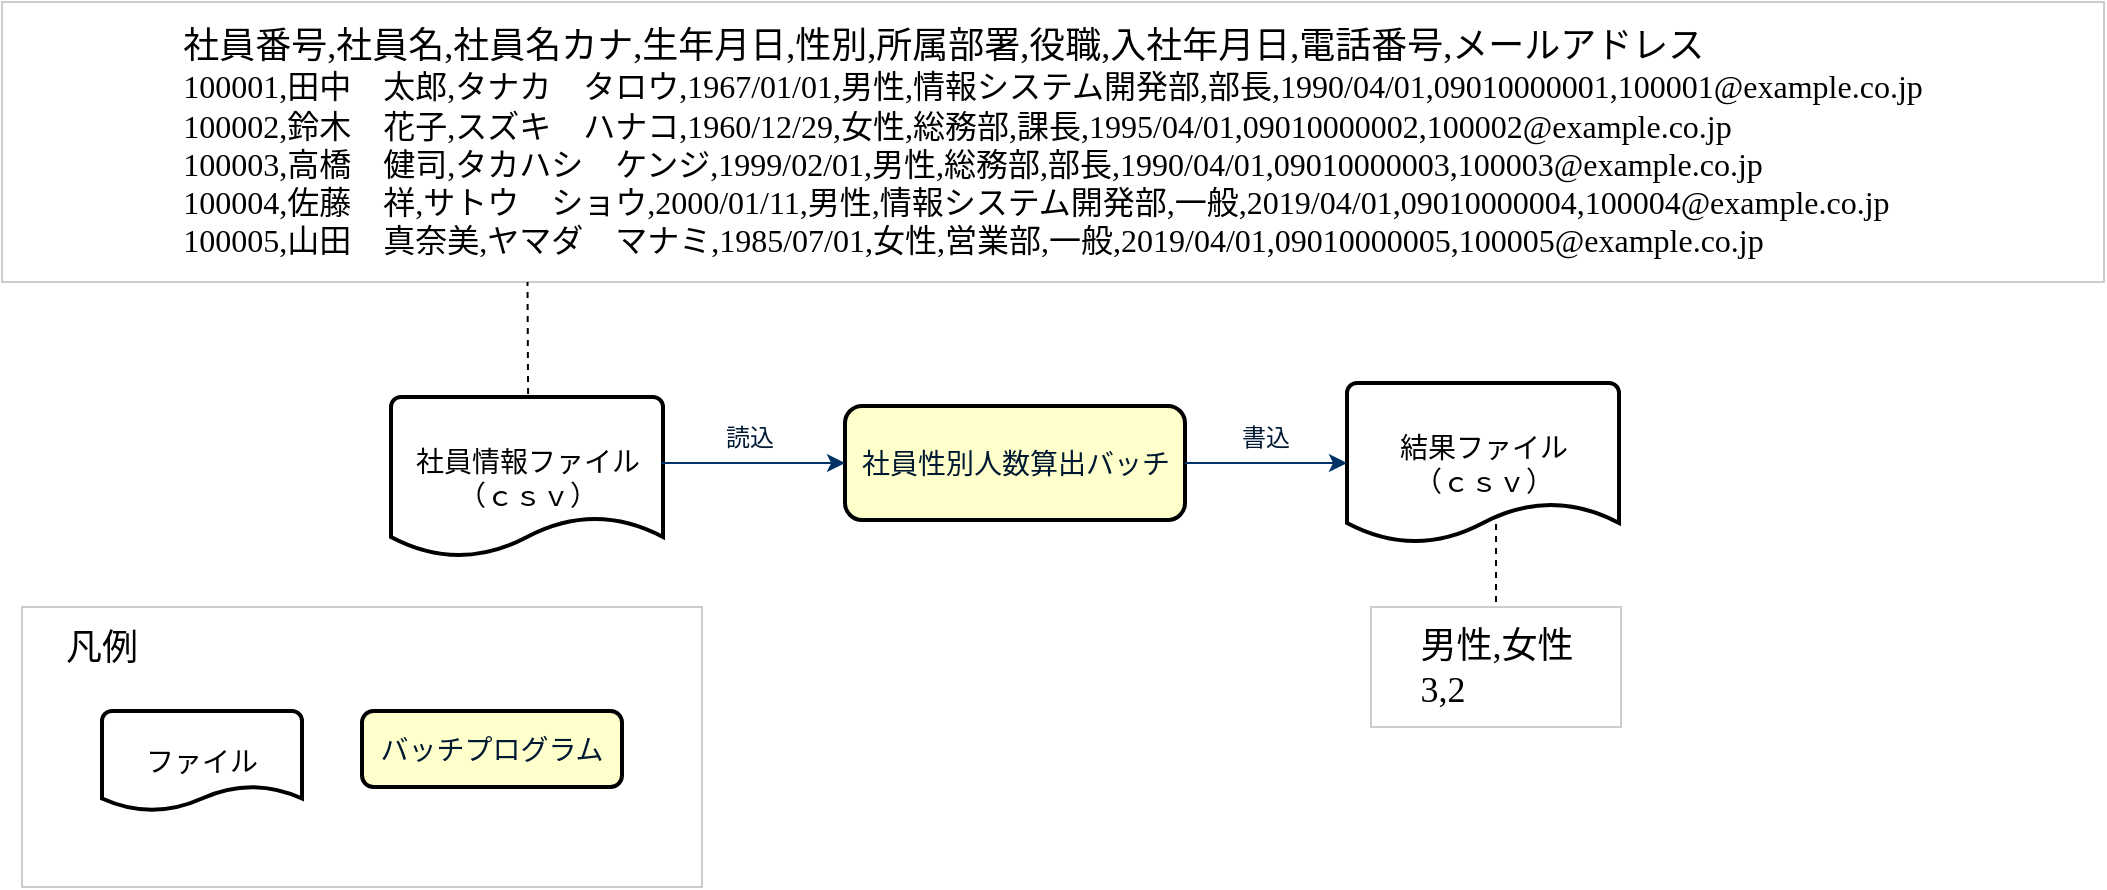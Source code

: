 <mxfile version="17.4.5" type="github">
  <diagram id="6a731a19-8d31-9384-78a2-239565b7b9f0" name="Page-1">
    <mxGraphModel dx="1146" dy="552" grid="1" gridSize="10" guides="1" tooltips="1" connect="1" arrows="1" fold="1" page="1" pageScale="1" pageWidth="1169" pageHeight="827" background="#ffffff" math="0" shadow="0">
      <root>
        <mxCell id="0" />
        <mxCell id="1" parent="0" />
        <mxCell id="Je8vyvMtl6Uaa9TXR_3P-1" value="&lt;font style=&quot;font-size: 14px&quot;&gt;社員情報ファイル&lt;br&gt;（ｃｓｖ）&lt;/font&gt;&lt;br&gt;" style="strokeWidth=2;html=1;shape=mxgraph.flowchart.document2;whiteSpace=wrap;size=0.25;" parent="1" vertex="1">
          <mxGeometry x="224.5" y="253.5" width="136" height="80" as="geometry" />
        </mxCell>
        <mxCell id="Je8vyvMtl6Uaa9TXR_3P-4" value="&lt;font style=&quot;font-size: 14px&quot;&gt;社員性別人数算出バッチ&lt;/font&gt;" style="rounded=1;whiteSpace=wrap;html=1;strokeWidth=2;fillColor=#FFFFCC;fontColor=#001933;" parent="1" vertex="1">
          <mxGeometry x="451.5" y="258" width="170" height="57" as="geometry" />
        </mxCell>
        <mxCell id="Je8vyvMtl6Uaa9TXR_3P-5" value="&lt;font style=&quot;font-size: 14px&quot;&gt;結果ファイル&lt;br&gt;（ｃｓｖ）&lt;/font&gt;&lt;br&gt;" style="strokeWidth=2;html=1;shape=mxgraph.flowchart.document2;whiteSpace=wrap;size=0.25;" parent="1" vertex="1">
          <mxGeometry x="702.5" y="246.5" width="136" height="80" as="geometry" />
        </mxCell>
        <mxCell id="Je8vyvMtl6Uaa9TXR_3P-6" value="" style="edgeStyle=orthogonalEdgeStyle;elbow=vertical;exitX=0.993;exitY=0.413;fontColor=#001933;fontStyle=1;strokeColor=#003366;strokeWidth=1;html=1;exitDx=0;exitDy=0;exitPerimeter=0;" parent="1" source="Je8vyvMtl6Uaa9TXR_3P-1" target="Je8vyvMtl6Uaa9TXR_3P-4" edge="1">
          <mxGeometry x="168" y="-2034.5" width="100" height="100" as="geometry">
            <mxPoint x="298.5" y="143.5" as="sourcePoint" />
            <mxPoint x="103.278" y="184.5" as="targetPoint" />
          </mxGeometry>
        </mxCell>
        <mxCell id="Je8vyvMtl6Uaa9TXR_3P-7" value="" style="edgeStyle=orthogonalEdgeStyle;elbow=vertical;exitX=1;exitY=0.5;fontColor=#001933;fontStyle=1;strokeColor=#003366;strokeWidth=1;html=1;exitDx=0;exitDy=0;" parent="1" source="Je8vyvMtl6Uaa9TXR_3P-4" target="Je8vyvMtl6Uaa9TXR_3P-5" edge="1">
          <mxGeometry x="178" y="-2024.5" width="100" height="100" as="geometry">
            <mxPoint x="369.5" y="296.5" as="sourcePoint" />
            <mxPoint x="461.5" y="296.5" as="targetPoint" />
          </mxGeometry>
        </mxCell>
        <mxCell id="Je8vyvMtl6Uaa9TXR_3P-8" value="読込" style="text;html=1;strokeColor=none;fillColor=none;align=center;verticalAlign=middle;whiteSpace=wrap;rounded=0;fontColor=#001933;" parent="1" vertex="1">
          <mxGeometry x="384" y="264" width="40" height="20" as="geometry" />
        </mxCell>
        <mxCell id="Je8vyvMtl6Uaa9TXR_3P-10" value="書込" style="text;html=1;strokeColor=none;fillColor=none;align=center;verticalAlign=middle;whiteSpace=wrap;rounded=0;fontColor=#001933;" parent="1" vertex="1">
          <mxGeometry x="642" y="264" width="40" height="20" as="geometry" />
        </mxCell>
        <mxCell id="Je8vyvMtl6Uaa9TXR_3P-11" value="&lt;div style=&quot;text-align: left&quot;&gt;&lt;div&gt;&lt;font style=&quot;font-size: 18px&quot; face=&quot;Verdana&quot;&gt;社員番号,社員名,社員名カナ,生年月日,性別,所属部署,役職,入社年月日,電話番号,メールアドレス&lt;/font&gt;&lt;/div&gt;&lt;div&gt;&lt;font size=&quot;3&quot; face=&quot;Verdana&quot;&gt;100001,田中　太郎,タナカ　タロウ,1967/01/01,男性,情報システム開発部,部長,1990/04/01,09010000001,100001@example.co.jp&lt;/font&gt;&lt;/div&gt;&lt;div&gt;&lt;font size=&quot;3&quot; face=&quot;Verdana&quot;&gt;100002,鈴木　花子,スズキ　ハナコ,1960/12/29,女性,総務部,課長,1995/04/01,09010000002,100002@example.co.jp&lt;/font&gt;&lt;/div&gt;&lt;div&gt;&lt;font size=&quot;3&quot; face=&quot;Verdana&quot;&gt;100003,高橋　健司,タカハシ　ケンジ,1999/02/01,男性,総務部,部長,1990/04/01,09010000003,100003@example.co.jp&lt;/font&gt;&lt;/div&gt;&lt;div&gt;&lt;font size=&quot;3&quot; face=&quot;Verdana&quot;&gt;100004,佐藤　祥,サトウ　ショウ,2000/01/11,男性,情報システム開発部,一般,2019/04/01,09010000004,100004@example.co.jp&lt;/font&gt;&lt;/div&gt;&lt;div&gt;&lt;font size=&quot;3&quot; face=&quot;Verdana&quot;&gt;100005,山田　真奈美,ヤマダ　マナミ,1985/07/01,女性,営業部,一般,2019/04/01,09010000005,100005@example.co.jp&lt;/font&gt;&lt;/div&gt;&lt;/div&gt;" style="rounded=0;whiteSpace=wrap;html=1;fillColor=#FFFFFF;shadow=0;strokeColor=#CCCCCC;" parent="1" vertex="1">
          <mxGeometry x="30" y="56" width="1051" height="140" as="geometry" />
        </mxCell>
        <mxCell id="Je8vyvMtl6Uaa9TXR_3P-14" value="&lt;div style=&quot;text-align: left&quot;&gt;&lt;span style=&quot;font-size: 18px&quot;&gt;&lt;font face=&quot;Verdana&quot;&gt;男性,女性&lt;/font&gt;&lt;/span&gt;&lt;/div&gt;&lt;div style=&quot;text-align: left&quot;&gt;&lt;span style=&quot;font-size: 18px&quot;&gt;&lt;font face=&quot;Verdana&quot;&gt;3,2&lt;/font&gt;&lt;/span&gt;&lt;/div&gt;" style="rounded=0;whiteSpace=wrap;html=1;fillColor=#FFFFFF;shadow=0;strokeColor=#CCCCCC;" parent="1" vertex="1">
          <mxGeometry x="714.5" y="358.5" width="125" height="60" as="geometry" />
        </mxCell>
        <mxCell id="Je8vyvMtl6Uaa9TXR_3P-17" value="" style="endArrow=none;dashed=1;html=1;entryX=0.25;entryY=1;entryDx=0;entryDy=0;exitX=0.504;exitY=-0.019;exitDx=0;exitDy=0;exitPerimeter=0;" parent="1" source="Je8vyvMtl6Uaa9TXR_3P-1" target="Je8vyvMtl6Uaa9TXR_3P-11" edge="1">
          <mxGeometry width="50" height="50" relative="1" as="geometry">
            <mxPoint x="267.5" y="258" as="sourcePoint" />
            <mxPoint x="317.5" y="208" as="targetPoint" />
          </mxGeometry>
        </mxCell>
        <mxCell id="Je8vyvMtl6Uaa9TXR_3P-18" value="" style="endArrow=none;dashed=1;html=1;entryX=0.5;entryY=0;entryDx=0;entryDy=0;exitX=0.548;exitY=0.881;exitDx=0;exitDy=0;exitPerimeter=0;" parent="1" source="Je8vyvMtl6Uaa9TXR_3P-5" target="Je8vyvMtl6Uaa9TXR_3P-14" edge="1">
          <mxGeometry width="50" height="50" relative="1" as="geometry">
            <mxPoint x="303" y="262" as="sourcePoint" />
            <mxPoint x="424" y="206" as="targetPoint" />
          </mxGeometry>
        </mxCell>
        <mxCell id="Je8vyvMtl6Uaa9TXR_3P-20" value="&lt;div style=&quot;text-align: left&quot;&gt;&lt;br&gt;&lt;/div&gt;" style="rounded=0;whiteSpace=wrap;html=1;fillColor=#FFFFFF;shadow=0;strokeColor=#CCCCCC;" parent="1" vertex="1">
          <mxGeometry x="40" y="358.5" width="340" height="140" as="geometry" />
        </mxCell>
        <mxCell id="Je8vyvMtl6Uaa9TXR_3P-21" value="&lt;span style=&quot;font-size: 14px&quot;&gt;ファイル&lt;/span&gt;&lt;br&gt;" style="strokeWidth=2;html=1;shape=mxgraph.flowchart.document2;whiteSpace=wrap;size=0.25;" parent="1" vertex="1">
          <mxGeometry x="80" y="410.5" width="100" height="50" as="geometry" />
        </mxCell>
        <mxCell id="Je8vyvMtl6Uaa9TXR_3P-22" value="&lt;font style=&quot;font-size: 14px&quot;&gt;バッチプログラム&lt;/font&gt;" style="rounded=1;whiteSpace=wrap;html=1;strokeWidth=2;fillColor=#FFFFCC;fontColor=#001933;" parent="1" vertex="1">
          <mxGeometry x="210" y="410.5" width="130" height="38" as="geometry" />
        </mxCell>
        <mxCell id="Je8vyvMtl6Uaa9TXR_3P-25" value="&lt;font style=&quot;font-size: 18px&quot;&gt;凡例&lt;/font&gt;" style="text;html=1;strokeColor=none;fillColor=none;align=center;verticalAlign=middle;whiteSpace=wrap;rounded=0;shadow=0;" parent="1" vertex="1">
          <mxGeometry x="60" y="368.5" width="40" height="20" as="geometry" />
        </mxCell>
      </root>
    </mxGraphModel>
  </diagram>
</mxfile>
